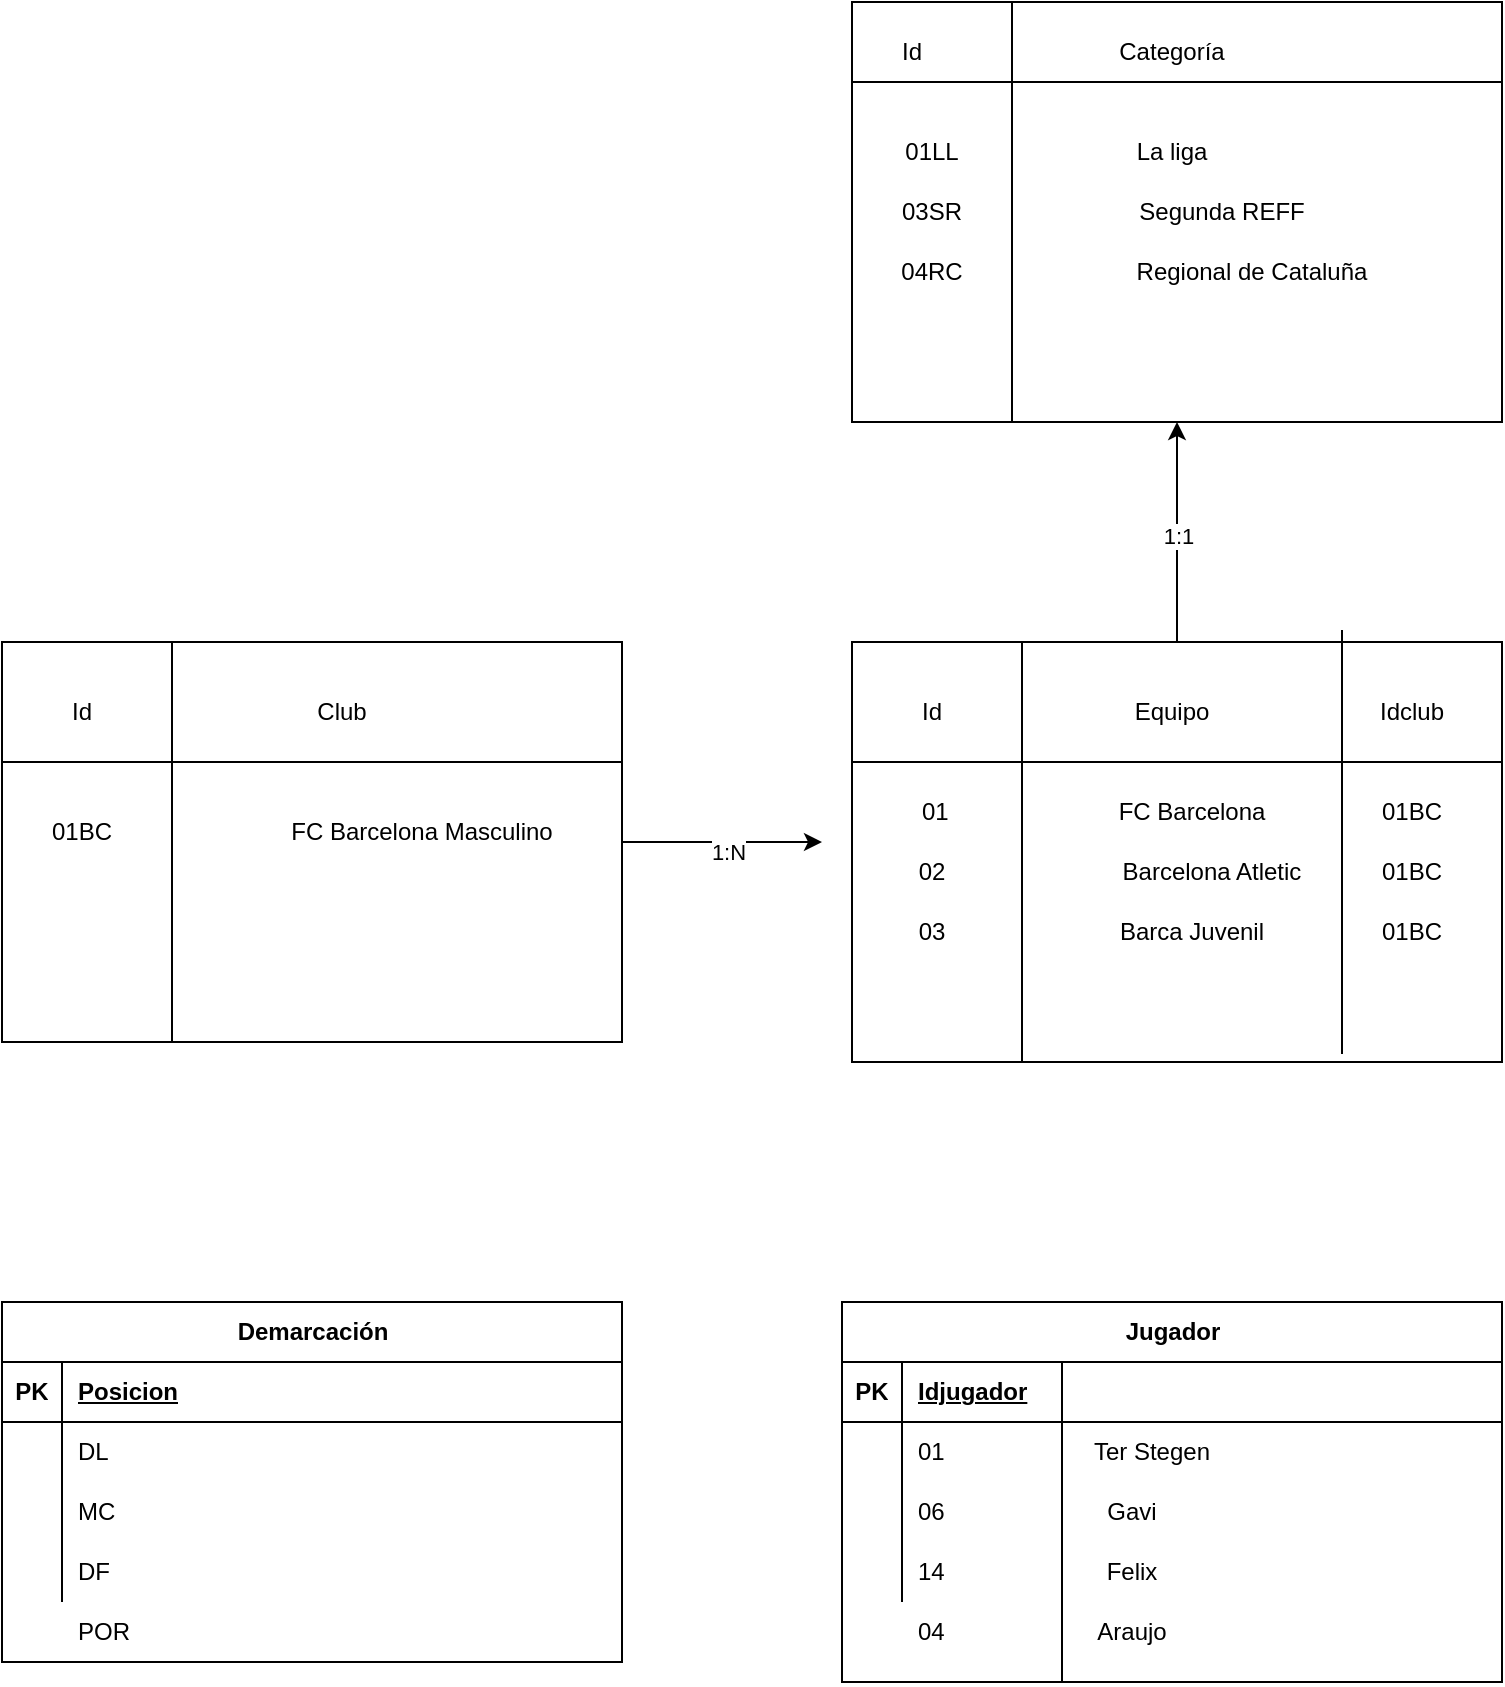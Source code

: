 <mxfile version="22.0.6" type="github">
  <diagram id="R2lEEEUBdFMjLlhIrx00" name="Page-1">
    <mxGraphModel dx="1434" dy="1828" grid="1" gridSize="10" guides="1" tooltips="1" connect="1" arrows="1" fold="1" page="1" pageScale="1" pageWidth="850" pageHeight="1100" math="0" shadow="0" extFonts="Permanent Marker^https://fonts.googleapis.com/css?family=Permanent+Marker">
      <root>
        <mxCell id="0" />
        <mxCell id="1" parent="0" />
        <mxCell id="rBS2Hn_itAMRtuBUA19r-79" style="edgeStyle=orthogonalEdgeStyle;rounded=0;orthogonalLoop=1;jettySize=auto;html=1;entryX=0.5;entryY=1;entryDx=0;entryDy=0;" edge="1" parent="1" source="rBS2Hn_itAMRtuBUA19r-1" target="rBS2Hn_itAMRtuBUA19r-11">
          <mxGeometry relative="1" as="geometry" />
        </mxCell>
        <mxCell id="rBS2Hn_itAMRtuBUA19r-80" value="1:1" style="edgeLabel;html=1;align=center;verticalAlign=middle;resizable=0;points=[];" vertex="1" connectable="0" parent="rBS2Hn_itAMRtuBUA19r-79">
          <mxGeometry x="-0.036" y="1" relative="1" as="geometry">
            <mxPoint x="1" as="offset" />
          </mxGeometry>
        </mxCell>
        <mxCell id="rBS2Hn_itAMRtuBUA19r-1" value="" style="shape=internalStorage;whiteSpace=wrap;html=1;backgroundOutline=1;dx=85;dy=60;" vertex="1" parent="1">
          <mxGeometry x="465" y="-280" width="325" height="210" as="geometry" />
        </mxCell>
        <mxCell id="rBS2Hn_itAMRtuBUA19r-2" value="Id" style="text;html=1;strokeColor=none;fillColor=none;align=center;verticalAlign=middle;whiteSpace=wrap;rounded=0;" vertex="1" parent="1">
          <mxGeometry x="475" y="-260" width="60" height="30" as="geometry" />
        </mxCell>
        <mxCell id="rBS2Hn_itAMRtuBUA19r-3" value="Equipo" style="text;html=1;strokeColor=none;fillColor=none;align=center;verticalAlign=middle;whiteSpace=wrap;rounded=0;" vertex="1" parent="1">
          <mxGeometry x="595" y="-260" width="60" height="30" as="geometry" />
        </mxCell>
        <mxCell id="rBS2Hn_itAMRtuBUA19r-4" value="&amp;nbsp;01" style="text;html=1;strokeColor=none;fillColor=none;align=center;verticalAlign=middle;whiteSpace=wrap;rounded=0;" vertex="1" parent="1">
          <mxGeometry x="475" y="-210" width="60" height="30" as="geometry" />
        </mxCell>
        <mxCell id="rBS2Hn_itAMRtuBUA19r-5" value="FC Barcelona" style="text;html=1;strokeColor=none;fillColor=none;align=center;verticalAlign=middle;whiteSpace=wrap;rounded=0;" vertex="1" parent="1">
          <mxGeometry x="585" y="-210" width="100" height="30" as="geometry" />
        </mxCell>
        <mxCell id="rBS2Hn_itAMRtuBUA19r-6" value="02" style="text;html=1;strokeColor=none;fillColor=none;align=center;verticalAlign=middle;whiteSpace=wrap;rounded=0;" vertex="1" parent="1">
          <mxGeometry x="475" y="-180" width="60" height="30" as="geometry" />
        </mxCell>
        <mxCell id="rBS2Hn_itAMRtuBUA19r-7" value="Barcelona Atletic" style="text;html=1;strokeColor=none;fillColor=none;align=center;verticalAlign=middle;whiteSpace=wrap;rounded=0;" vertex="1" parent="1">
          <mxGeometry x="595" y="-180" width="100" height="30" as="geometry" />
        </mxCell>
        <mxCell id="rBS2Hn_itAMRtuBUA19r-9" value="03" style="text;html=1;strokeColor=none;fillColor=none;align=center;verticalAlign=middle;whiteSpace=wrap;rounded=0;" vertex="1" parent="1">
          <mxGeometry x="475" y="-150" width="60" height="30" as="geometry" />
        </mxCell>
        <mxCell id="rBS2Hn_itAMRtuBUA19r-10" value="Barca Juvenil" style="text;html=1;strokeColor=none;fillColor=none;align=center;verticalAlign=middle;whiteSpace=wrap;rounded=0;" vertex="1" parent="1">
          <mxGeometry x="595" y="-150" width="80" height="30" as="geometry" />
        </mxCell>
        <mxCell id="rBS2Hn_itAMRtuBUA19r-11" value="" style="shape=internalStorage;whiteSpace=wrap;html=1;backgroundOutline=1;dx=80;dy=40;" vertex="1" parent="1">
          <mxGeometry x="465" y="-600" width="325" height="210" as="geometry" />
        </mxCell>
        <mxCell id="rBS2Hn_itAMRtuBUA19r-12" value="Id" style="text;html=1;strokeColor=none;fillColor=none;align=center;verticalAlign=middle;whiteSpace=wrap;rounded=0;" vertex="1" parent="1">
          <mxGeometry x="465" y="-590" width="60" height="30" as="geometry" />
        </mxCell>
        <mxCell id="rBS2Hn_itAMRtuBUA19r-13" value="Categoría" style="text;html=1;strokeColor=none;fillColor=none;align=center;verticalAlign=middle;whiteSpace=wrap;rounded=0;" vertex="1" parent="1">
          <mxGeometry x="595" y="-590" width="60" height="30" as="geometry" />
        </mxCell>
        <mxCell id="rBS2Hn_itAMRtuBUA19r-15" value="01LL" style="text;html=1;strokeColor=none;fillColor=none;align=center;verticalAlign=middle;whiteSpace=wrap;rounded=0;" vertex="1" parent="1">
          <mxGeometry x="475" y="-540" width="60" height="30" as="geometry" />
        </mxCell>
        <mxCell id="rBS2Hn_itAMRtuBUA19r-16" value="03SR" style="text;html=1;strokeColor=none;fillColor=none;align=center;verticalAlign=middle;whiteSpace=wrap;rounded=0;" vertex="1" parent="1">
          <mxGeometry x="475" y="-510" width="60" height="30" as="geometry" />
        </mxCell>
        <mxCell id="rBS2Hn_itAMRtuBUA19r-17" value="04RC" style="text;html=1;strokeColor=none;fillColor=none;align=center;verticalAlign=middle;whiteSpace=wrap;rounded=0;" vertex="1" parent="1">
          <mxGeometry x="475" y="-480" width="60" height="30" as="geometry" />
        </mxCell>
        <mxCell id="rBS2Hn_itAMRtuBUA19r-18" value="La liga" style="text;html=1;strokeColor=none;fillColor=none;align=center;verticalAlign=middle;whiteSpace=wrap;rounded=0;" vertex="1" parent="1">
          <mxGeometry x="595" y="-540" width="60" height="30" as="geometry" />
        </mxCell>
        <mxCell id="rBS2Hn_itAMRtuBUA19r-19" value="Segunda REFF" style="text;html=1;strokeColor=none;fillColor=none;align=center;verticalAlign=middle;whiteSpace=wrap;rounded=0;" vertex="1" parent="1">
          <mxGeometry x="605" y="-510" width="90" height="30" as="geometry" />
        </mxCell>
        <mxCell id="rBS2Hn_itAMRtuBUA19r-20" value="Regional de Cataluña" style="text;html=1;strokeColor=none;fillColor=none;align=center;verticalAlign=middle;whiteSpace=wrap;rounded=0;" vertex="1" parent="1">
          <mxGeometry x="595" y="-480" width="140" height="30" as="geometry" />
        </mxCell>
        <mxCell id="rBS2Hn_itAMRtuBUA19r-71" style="edgeStyle=orthogonalEdgeStyle;rounded=0;orthogonalLoop=1;jettySize=auto;html=1;" edge="1" parent="1" source="rBS2Hn_itAMRtuBUA19r-21">
          <mxGeometry relative="1" as="geometry">
            <mxPoint x="450" y="-180" as="targetPoint" />
          </mxGeometry>
        </mxCell>
        <mxCell id="rBS2Hn_itAMRtuBUA19r-75" value="1:N" style="edgeLabel;html=1;align=center;verticalAlign=middle;resizable=0;points=[];" vertex="1" connectable="0" parent="rBS2Hn_itAMRtuBUA19r-71">
          <mxGeometry x="0.064" y="-4" relative="1" as="geometry">
            <mxPoint as="offset" />
          </mxGeometry>
        </mxCell>
        <mxCell id="rBS2Hn_itAMRtuBUA19r-21" value="" style="shape=internalStorage;whiteSpace=wrap;html=1;backgroundOutline=1;dx=85;dy=60;" vertex="1" parent="1">
          <mxGeometry x="40" y="-280" width="310" height="200" as="geometry" />
        </mxCell>
        <mxCell id="rBS2Hn_itAMRtuBUA19r-22" value="Id" style="text;html=1;strokeColor=none;fillColor=none;align=center;verticalAlign=middle;whiteSpace=wrap;rounded=0;" vertex="1" parent="1">
          <mxGeometry x="50" y="-260" width="60" height="30" as="geometry" />
        </mxCell>
        <mxCell id="rBS2Hn_itAMRtuBUA19r-23" value="Club" style="text;html=1;strokeColor=none;fillColor=none;align=center;verticalAlign=middle;whiteSpace=wrap;rounded=0;" vertex="1" parent="1">
          <mxGeometry x="180" y="-260" width="60" height="30" as="geometry" />
        </mxCell>
        <mxCell id="rBS2Hn_itAMRtuBUA19r-24" value="01BC" style="text;html=1;strokeColor=none;fillColor=none;align=center;verticalAlign=middle;whiteSpace=wrap;rounded=0;" vertex="1" parent="1">
          <mxGeometry x="50" y="-200" width="60" height="30" as="geometry" />
        </mxCell>
        <mxCell id="rBS2Hn_itAMRtuBUA19r-25" value="FC Barcelona Masculino" style="text;html=1;strokeColor=none;fillColor=none;align=center;verticalAlign=middle;whiteSpace=wrap;rounded=0;" vertex="1" parent="1">
          <mxGeometry x="180" y="-200" width="140" height="30" as="geometry" />
        </mxCell>
        <mxCell id="rBS2Hn_itAMRtuBUA19r-26" value="" style="endArrow=none;html=1;rounded=0;entryX=0.79;entryY=-0.01;entryDx=0;entryDy=0;entryPerimeter=0;exitX=0.79;exitY=1;exitDx=0;exitDy=0;exitPerimeter=0;" edge="1" parent="1">
          <mxGeometry width="50" height="50" relative="1" as="geometry">
            <mxPoint x="710" y="-73.95" as="sourcePoint" />
            <mxPoint x="710" y="-286.05" as="targetPoint" />
          </mxGeometry>
        </mxCell>
        <mxCell id="rBS2Hn_itAMRtuBUA19r-28" value="Idclub" style="text;html=1;strokeColor=none;fillColor=none;align=center;verticalAlign=middle;whiteSpace=wrap;rounded=0;" vertex="1" parent="1">
          <mxGeometry x="715" y="-260" width="60" height="30" as="geometry" />
        </mxCell>
        <mxCell id="rBS2Hn_itAMRtuBUA19r-29" value="01BC" style="text;html=1;strokeColor=none;fillColor=none;align=center;verticalAlign=middle;whiteSpace=wrap;rounded=0;" vertex="1" parent="1">
          <mxGeometry x="715" y="-210" width="60" height="30" as="geometry" />
        </mxCell>
        <mxCell id="rBS2Hn_itAMRtuBUA19r-30" value="01BC" style="text;html=1;strokeColor=none;fillColor=none;align=center;verticalAlign=middle;whiteSpace=wrap;rounded=0;" vertex="1" parent="1">
          <mxGeometry x="715" y="-180" width="60" height="30" as="geometry" />
        </mxCell>
        <mxCell id="rBS2Hn_itAMRtuBUA19r-31" value="01BC" style="text;html=1;strokeColor=none;fillColor=none;align=center;verticalAlign=middle;whiteSpace=wrap;rounded=0;" vertex="1" parent="1">
          <mxGeometry x="715" y="-150" width="60" height="30" as="geometry" />
        </mxCell>
        <mxCell id="rBS2Hn_itAMRtuBUA19r-32" value="Jugador" style="shape=table;startSize=30;container=1;collapsible=1;childLayout=tableLayout;fixedRows=1;rowLines=0;fontStyle=1;align=center;resizeLast=1;html=1;" vertex="1" parent="1">
          <mxGeometry x="460" y="50" width="330" height="190" as="geometry" />
        </mxCell>
        <mxCell id="rBS2Hn_itAMRtuBUA19r-33" value="" style="shape=tableRow;horizontal=0;startSize=0;swimlaneHead=0;swimlaneBody=0;fillColor=none;collapsible=0;dropTarget=0;points=[[0,0.5],[1,0.5]];portConstraint=eastwest;top=0;left=0;right=0;bottom=1;" vertex="1" parent="rBS2Hn_itAMRtuBUA19r-32">
          <mxGeometry y="30" width="330" height="30" as="geometry" />
        </mxCell>
        <mxCell id="rBS2Hn_itAMRtuBUA19r-34" value="PK" style="shape=partialRectangle;connectable=0;fillColor=none;top=0;left=0;bottom=0;right=0;fontStyle=1;overflow=hidden;whiteSpace=wrap;html=1;" vertex="1" parent="rBS2Hn_itAMRtuBUA19r-33">
          <mxGeometry width="30" height="30" as="geometry">
            <mxRectangle width="30" height="30" as="alternateBounds" />
          </mxGeometry>
        </mxCell>
        <mxCell id="rBS2Hn_itAMRtuBUA19r-35" value="Idjugador" style="shape=partialRectangle;connectable=0;fillColor=none;top=0;left=0;bottom=0;right=0;align=left;spacingLeft=6;fontStyle=5;overflow=hidden;whiteSpace=wrap;html=1;" vertex="1" parent="rBS2Hn_itAMRtuBUA19r-33">
          <mxGeometry x="30" width="300" height="30" as="geometry">
            <mxRectangle width="300" height="30" as="alternateBounds" />
          </mxGeometry>
        </mxCell>
        <mxCell id="rBS2Hn_itAMRtuBUA19r-36" value="" style="shape=tableRow;horizontal=0;startSize=0;swimlaneHead=0;swimlaneBody=0;fillColor=none;collapsible=0;dropTarget=0;points=[[0,0.5],[1,0.5]];portConstraint=eastwest;top=0;left=0;right=0;bottom=0;" vertex="1" parent="rBS2Hn_itAMRtuBUA19r-32">
          <mxGeometry y="60" width="330" height="30" as="geometry" />
        </mxCell>
        <mxCell id="rBS2Hn_itAMRtuBUA19r-37" value="" style="shape=partialRectangle;connectable=0;fillColor=none;top=0;left=0;bottom=0;right=0;editable=1;overflow=hidden;whiteSpace=wrap;html=1;" vertex="1" parent="rBS2Hn_itAMRtuBUA19r-36">
          <mxGeometry width="30" height="30" as="geometry">
            <mxRectangle width="30" height="30" as="alternateBounds" />
          </mxGeometry>
        </mxCell>
        <mxCell id="rBS2Hn_itAMRtuBUA19r-38" value="01" style="shape=partialRectangle;connectable=0;fillColor=none;top=0;left=0;bottom=0;right=0;align=left;spacingLeft=6;overflow=hidden;whiteSpace=wrap;html=1;" vertex="1" parent="rBS2Hn_itAMRtuBUA19r-36">
          <mxGeometry x="30" width="300" height="30" as="geometry">
            <mxRectangle width="300" height="30" as="alternateBounds" />
          </mxGeometry>
        </mxCell>
        <mxCell id="rBS2Hn_itAMRtuBUA19r-39" value="" style="shape=tableRow;horizontal=0;startSize=0;swimlaneHead=0;swimlaneBody=0;fillColor=none;collapsible=0;dropTarget=0;points=[[0,0.5],[1,0.5]];portConstraint=eastwest;top=0;left=0;right=0;bottom=0;" vertex="1" parent="rBS2Hn_itAMRtuBUA19r-32">
          <mxGeometry y="90" width="330" height="30" as="geometry" />
        </mxCell>
        <mxCell id="rBS2Hn_itAMRtuBUA19r-40" value="" style="shape=partialRectangle;connectable=0;fillColor=none;top=0;left=0;bottom=0;right=0;editable=1;overflow=hidden;whiteSpace=wrap;html=1;" vertex="1" parent="rBS2Hn_itAMRtuBUA19r-39">
          <mxGeometry width="30" height="30" as="geometry">
            <mxRectangle width="30" height="30" as="alternateBounds" />
          </mxGeometry>
        </mxCell>
        <mxCell id="rBS2Hn_itAMRtuBUA19r-41" value="06" style="shape=partialRectangle;connectable=0;fillColor=none;top=0;left=0;bottom=0;right=0;align=left;spacingLeft=6;overflow=hidden;whiteSpace=wrap;html=1;" vertex="1" parent="rBS2Hn_itAMRtuBUA19r-39">
          <mxGeometry x="30" width="300" height="30" as="geometry">
            <mxRectangle width="300" height="30" as="alternateBounds" />
          </mxGeometry>
        </mxCell>
        <mxCell id="rBS2Hn_itAMRtuBUA19r-42" value="" style="shape=tableRow;horizontal=0;startSize=0;swimlaneHead=0;swimlaneBody=0;fillColor=none;collapsible=0;dropTarget=0;points=[[0,0.5],[1,0.5]];portConstraint=eastwest;top=0;left=0;right=0;bottom=0;" vertex="1" parent="rBS2Hn_itAMRtuBUA19r-32">
          <mxGeometry y="120" width="330" height="30" as="geometry" />
        </mxCell>
        <mxCell id="rBS2Hn_itAMRtuBUA19r-43" value="" style="shape=partialRectangle;connectable=0;fillColor=none;top=0;left=0;bottom=0;right=0;editable=1;overflow=hidden;whiteSpace=wrap;html=1;" vertex="1" parent="rBS2Hn_itAMRtuBUA19r-42">
          <mxGeometry width="30" height="30" as="geometry">
            <mxRectangle width="30" height="30" as="alternateBounds" />
          </mxGeometry>
        </mxCell>
        <mxCell id="rBS2Hn_itAMRtuBUA19r-44" value="14" style="shape=partialRectangle;connectable=0;fillColor=none;top=0;left=0;bottom=0;right=0;align=left;spacingLeft=6;overflow=hidden;whiteSpace=wrap;html=1;" vertex="1" parent="rBS2Hn_itAMRtuBUA19r-42">
          <mxGeometry x="30" width="300" height="30" as="geometry">
            <mxRectangle width="300" height="30" as="alternateBounds" />
          </mxGeometry>
        </mxCell>
        <mxCell id="rBS2Hn_itAMRtuBUA19r-51" value="" style="endArrow=none;html=1;rounded=0;" edge="1" parent="1">
          <mxGeometry width="50" height="50" relative="1" as="geometry">
            <mxPoint x="570" y="240" as="sourcePoint" />
            <mxPoint x="570" y="80" as="targetPoint" />
          </mxGeometry>
        </mxCell>
        <mxCell id="rBS2Hn_itAMRtuBUA19r-52" value="Demarcación" style="shape=table;startSize=30;container=1;collapsible=1;childLayout=tableLayout;fixedRows=1;rowLines=0;fontStyle=1;align=center;resizeLast=1;html=1;" vertex="1" parent="1">
          <mxGeometry x="40" y="50" width="310" height="180" as="geometry" />
        </mxCell>
        <mxCell id="rBS2Hn_itAMRtuBUA19r-53" value="" style="shape=tableRow;horizontal=0;startSize=0;swimlaneHead=0;swimlaneBody=0;fillColor=none;collapsible=0;dropTarget=0;points=[[0,0.5],[1,0.5]];portConstraint=eastwest;top=0;left=0;right=0;bottom=1;" vertex="1" parent="rBS2Hn_itAMRtuBUA19r-52">
          <mxGeometry y="30" width="310" height="30" as="geometry" />
        </mxCell>
        <mxCell id="rBS2Hn_itAMRtuBUA19r-54" value="PK" style="shape=partialRectangle;connectable=0;fillColor=none;top=0;left=0;bottom=0;right=0;fontStyle=1;overflow=hidden;whiteSpace=wrap;html=1;" vertex="1" parent="rBS2Hn_itAMRtuBUA19r-53">
          <mxGeometry width="30" height="30" as="geometry">
            <mxRectangle width="30" height="30" as="alternateBounds" />
          </mxGeometry>
        </mxCell>
        <mxCell id="rBS2Hn_itAMRtuBUA19r-55" value="Posicion" style="shape=partialRectangle;connectable=0;fillColor=none;top=0;left=0;bottom=0;right=0;align=left;spacingLeft=6;fontStyle=5;overflow=hidden;whiteSpace=wrap;html=1;" vertex="1" parent="rBS2Hn_itAMRtuBUA19r-53">
          <mxGeometry x="30" width="280" height="30" as="geometry">
            <mxRectangle width="280" height="30" as="alternateBounds" />
          </mxGeometry>
        </mxCell>
        <mxCell id="rBS2Hn_itAMRtuBUA19r-56" value="" style="shape=tableRow;horizontal=0;startSize=0;swimlaneHead=0;swimlaneBody=0;fillColor=none;collapsible=0;dropTarget=0;points=[[0,0.5],[1,0.5]];portConstraint=eastwest;top=0;left=0;right=0;bottom=0;" vertex="1" parent="rBS2Hn_itAMRtuBUA19r-52">
          <mxGeometry y="60" width="310" height="30" as="geometry" />
        </mxCell>
        <mxCell id="rBS2Hn_itAMRtuBUA19r-57" value="" style="shape=partialRectangle;connectable=0;fillColor=none;top=0;left=0;bottom=0;right=0;editable=1;overflow=hidden;whiteSpace=wrap;html=1;" vertex="1" parent="rBS2Hn_itAMRtuBUA19r-56">
          <mxGeometry width="30" height="30" as="geometry">
            <mxRectangle width="30" height="30" as="alternateBounds" />
          </mxGeometry>
        </mxCell>
        <mxCell id="rBS2Hn_itAMRtuBUA19r-58" value="DL" style="shape=partialRectangle;connectable=0;fillColor=none;top=0;left=0;bottom=0;right=0;align=left;spacingLeft=6;overflow=hidden;whiteSpace=wrap;html=1;" vertex="1" parent="rBS2Hn_itAMRtuBUA19r-56">
          <mxGeometry x="30" width="280" height="30" as="geometry">
            <mxRectangle width="280" height="30" as="alternateBounds" />
          </mxGeometry>
        </mxCell>
        <mxCell id="rBS2Hn_itAMRtuBUA19r-59" value="" style="shape=tableRow;horizontal=0;startSize=0;swimlaneHead=0;swimlaneBody=0;fillColor=none;collapsible=0;dropTarget=0;points=[[0,0.5],[1,0.5]];portConstraint=eastwest;top=0;left=0;right=0;bottom=0;" vertex="1" parent="rBS2Hn_itAMRtuBUA19r-52">
          <mxGeometry y="90" width="310" height="30" as="geometry" />
        </mxCell>
        <mxCell id="rBS2Hn_itAMRtuBUA19r-60" value="" style="shape=partialRectangle;connectable=0;fillColor=none;top=0;left=0;bottom=0;right=0;editable=1;overflow=hidden;whiteSpace=wrap;html=1;" vertex="1" parent="rBS2Hn_itAMRtuBUA19r-59">
          <mxGeometry width="30" height="30" as="geometry">
            <mxRectangle width="30" height="30" as="alternateBounds" />
          </mxGeometry>
        </mxCell>
        <mxCell id="rBS2Hn_itAMRtuBUA19r-61" value="MC" style="shape=partialRectangle;connectable=0;fillColor=none;top=0;left=0;bottom=0;right=0;align=left;spacingLeft=6;overflow=hidden;whiteSpace=wrap;html=1;" vertex="1" parent="rBS2Hn_itAMRtuBUA19r-59">
          <mxGeometry x="30" width="280" height="30" as="geometry">
            <mxRectangle width="280" height="30" as="alternateBounds" />
          </mxGeometry>
        </mxCell>
        <mxCell id="rBS2Hn_itAMRtuBUA19r-62" value="" style="shape=tableRow;horizontal=0;startSize=0;swimlaneHead=0;swimlaneBody=0;fillColor=none;collapsible=0;dropTarget=0;points=[[0,0.5],[1,0.5]];portConstraint=eastwest;top=0;left=0;right=0;bottom=0;" vertex="1" parent="rBS2Hn_itAMRtuBUA19r-52">
          <mxGeometry y="120" width="310" height="30" as="geometry" />
        </mxCell>
        <mxCell id="rBS2Hn_itAMRtuBUA19r-63" value="" style="shape=partialRectangle;connectable=0;fillColor=none;top=0;left=0;bottom=0;right=0;editable=1;overflow=hidden;whiteSpace=wrap;html=1;" vertex="1" parent="rBS2Hn_itAMRtuBUA19r-62">
          <mxGeometry width="30" height="30" as="geometry">
            <mxRectangle width="30" height="30" as="alternateBounds" />
          </mxGeometry>
        </mxCell>
        <mxCell id="rBS2Hn_itAMRtuBUA19r-64" value="DF" style="shape=partialRectangle;connectable=0;fillColor=none;top=0;left=0;bottom=0;right=0;align=left;spacingLeft=6;overflow=hidden;whiteSpace=wrap;html=1;" vertex="1" parent="rBS2Hn_itAMRtuBUA19r-62">
          <mxGeometry x="30" width="280" height="30" as="geometry">
            <mxRectangle width="280" height="30" as="alternateBounds" />
          </mxGeometry>
        </mxCell>
        <mxCell id="rBS2Hn_itAMRtuBUA19r-65" value="POR" style="shape=partialRectangle;connectable=0;fillColor=none;top=0;left=0;bottom=0;right=0;align=left;spacingLeft=6;overflow=hidden;whiteSpace=wrap;html=1;" vertex="1" parent="1">
          <mxGeometry x="70" y="200" width="280" height="30" as="geometry">
            <mxRectangle width="280" height="30" as="alternateBounds" />
          </mxGeometry>
        </mxCell>
        <mxCell id="rBS2Hn_itAMRtuBUA19r-66" value="Ter Stegen" style="text;html=1;strokeColor=none;fillColor=none;align=center;verticalAlign=middle;whiteSpace=wrap;rounded=0;" vertex="1" parent="1">
          <mxGeometry x="580" y="110" width="70" height="30" as="geometry" />
        </mxCell>
        <mxCell id="rBS2Hn_itAMRtuBUA19r-67" value="Gavi" style="text;html=1;strokeColor=none;fillColor=none;align=center;verticalAlign=middle;whiteSpace=wrap;rounded=0;" vertex="1" parent="1">
          <mxGeometry x="570" y="140" width="70" height="30" as="geometry" />
        </mxCell>
        <mxCell id="rBS2Hn_itAMRtuBUA19r-68" value="Felix" style="text;html=1;strokeColor=none;fillColor=none;align=center;verticalAlign=middle;whiteSpace=wrap;rounded=0;" vertex="1" parent="1">
          <mxGeometry x="570" y="170" width="70" height="30" as="geometry" />
        </mxCell>
        <mxCell id="rBS2Hn_itAMRtuBUA19r-69" value="04" style="shape=partialRectangle;connectable=0;fillColor=none;top=0;left=0;bottom=0;right=0;align=left;spacingLeft=6;overflow=hidden;whiteSpace=wrap;html=1;" vertex="1" parent="1">
          <mxGeometry x="490" y="200" width="280" height="30" as="geometry">
            <mxRectangle width="280" height="30" as="alternateBounds" />
          </mxGeometry>
        </mxCell>
        <mxCell id="rBS2Hn_itAMRtuBUA19r-70" value="Araujo" style="text;html=1;strokeColor=none;fillColor=none;align=center;verticalAlign=middle;whiteSpace=wrap;rounded=0;" vertex="1" parent="1">
          <mxGeometry x="570" y="200" width="70" height="30" as="geometry" />
        </mxCell>
      </root>
    </mxGraphModel>
  </diagram>
</mxfile>
